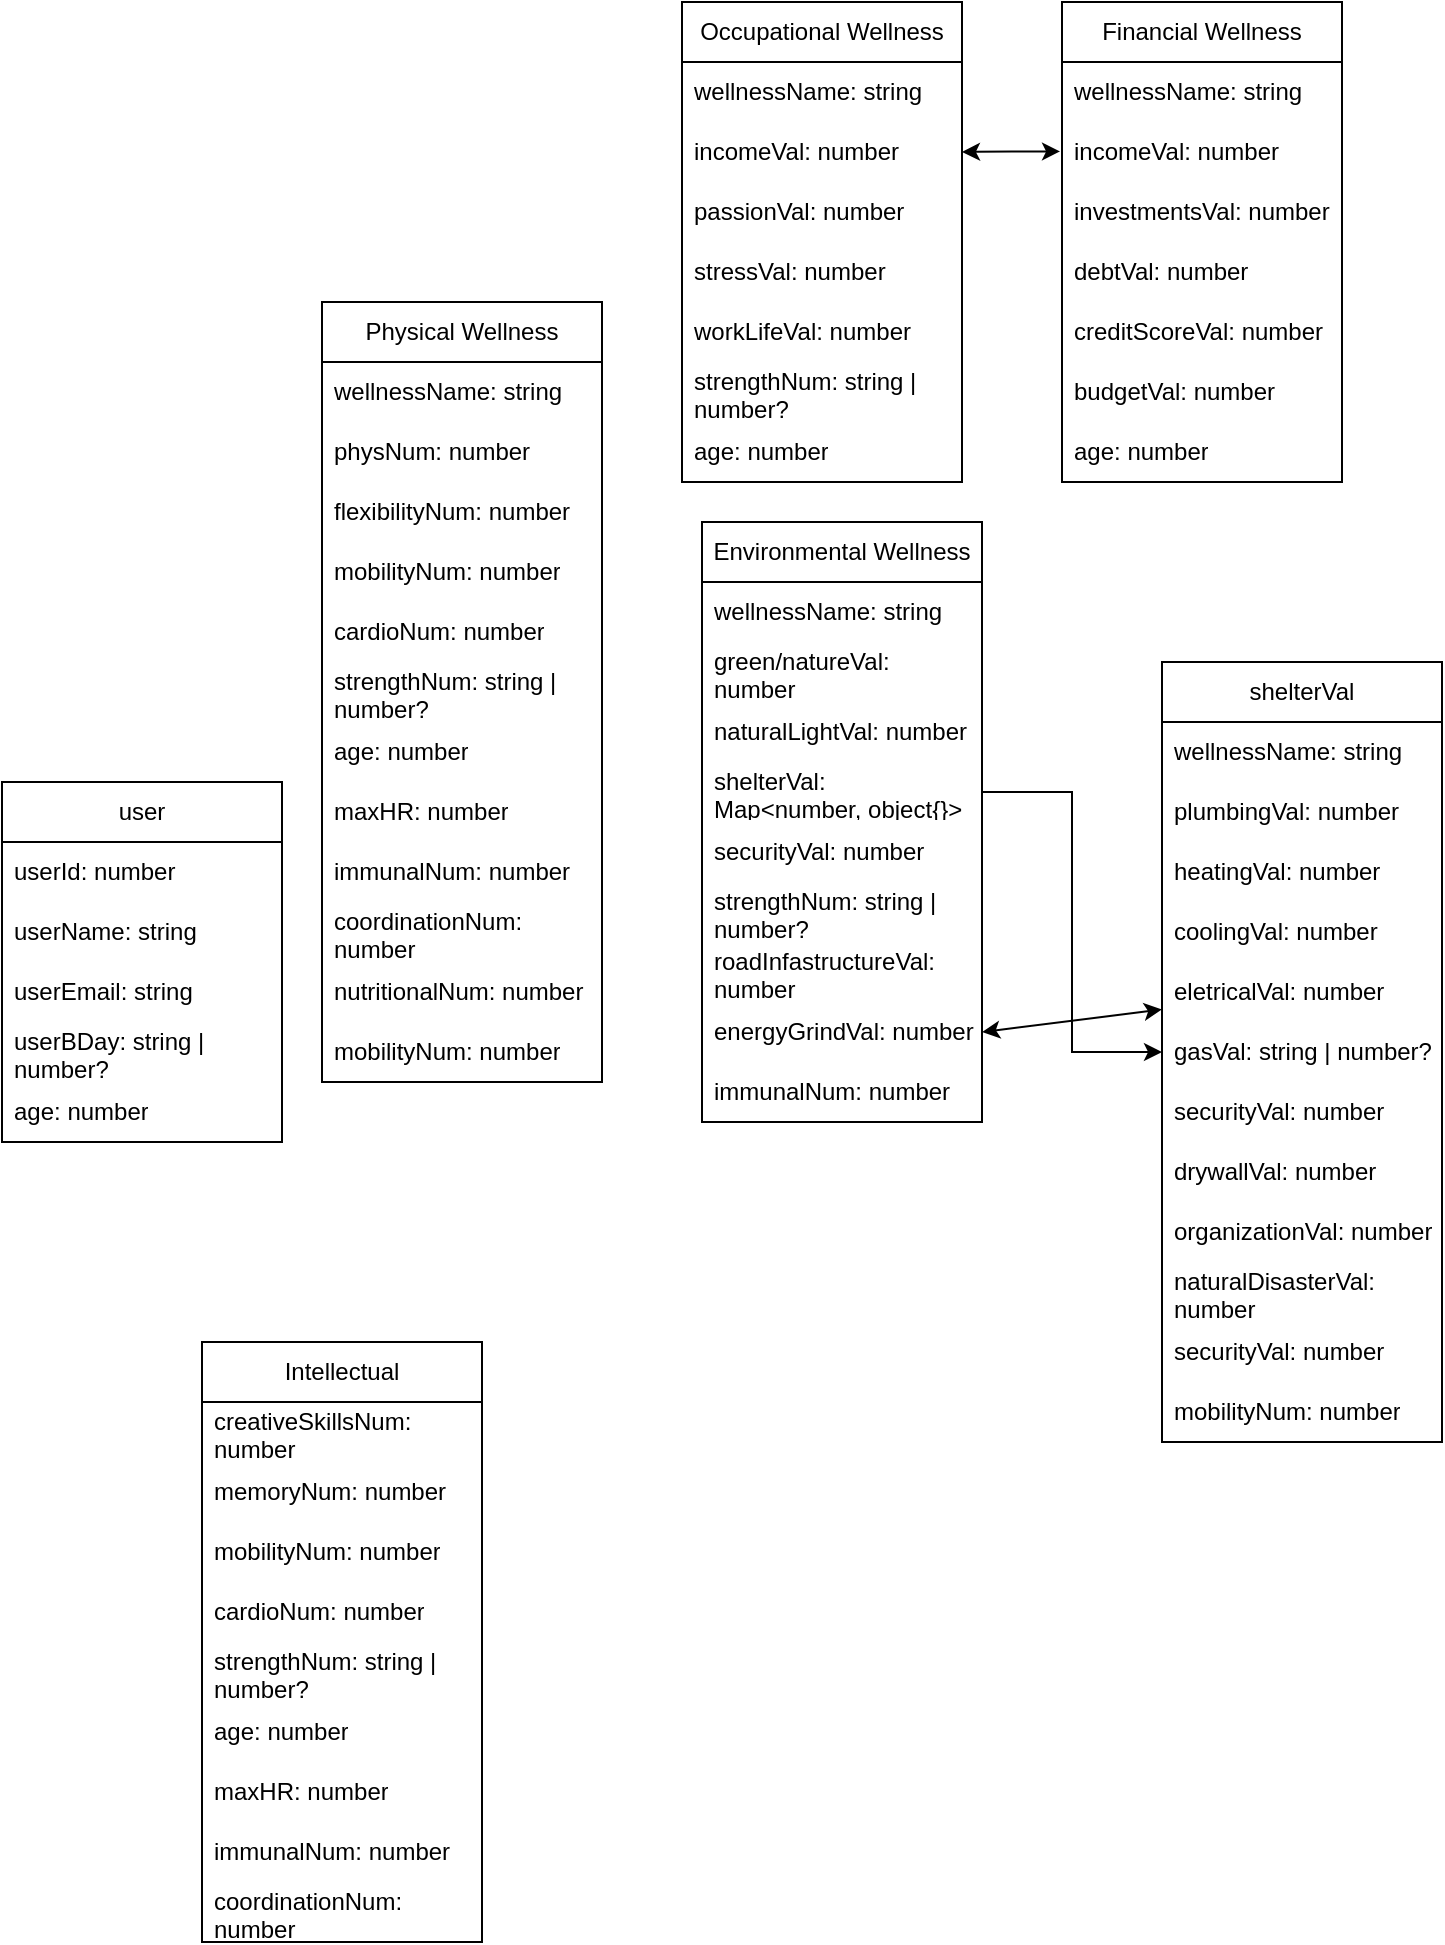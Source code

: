 <mxfile version="24.7.6">
  <diagram id="C5RBs43oDa-KdzZeNtuy" name="Page-1">
    <mxGraphModel dx="2312" dy="1825" grid="1" gridSize="10" guides="1" tooltips="1" connect="1" arrows="1" fold="1" page="1" pageScale="1" pageWidth="827" pageHeight="1169" math="0" shadow="0">
      <root>
        <mxCell id="WIyWlLk6GJQsqaUBKTNV-0" />
        <mxCell id="WIyWlLk6GJQsqaUBKTNV-1" parent="WIyWlLk6GJQsqaUBKTNV-0" />
        <mxCell id="BqTpPrDnq53905Jikg4y-0" value="user" style="swimlane;fontStyle=0;childLayout=stackLayout;horizontal=1;startSize=30;horizontalStack=0;resizeParent=1;resizeParentMax=0;resizeLast=0;collapsible=1;marginBottom=0;whiteSpace=wrap;html=1;" parent="WIyWlLk6GJQsqaUBKTNV-1" vertex="1">
          <mxGeometry x="-290" y="90" width="140" height="180" as="geometry" />
        </mxCell>
        <mxCell id="BqTpPrDnq53905Jikg4y-1" value="userId: number" style="text;strokeColor=none;fillColor=none;align=left;verticalAlign=middle;spacingLeft=4;spacingRight=4;overflow=hidden;points=[[0,0.5],[1,0.5]];portConstraint=eastwest;rotatable=0;whiteSpace=wrap;html=1;" parent="BqTpPrDnq53905Jikg4y-0" vertex="1">
          <mxGeometry y="30" width="140" height="30" as="geometry" />
        </mxCell>
        <mxCell id="BqTpPrDnq53905Jikg4y-2" value="userName: string" style="text;strokeColor=none;fillColor=none;align=left;verticalAlign=middle;spacingLeft=4;spacingRight=4;overflow=hidden;points=[[0,0.5],[1,0.5]];portConstraint=eastwest;rotatable=0;whiteSpace=wrap;html=1;" parent="BqTpPrDnq53905Jikg4y-0" vertex="1">
          <mxGeometry y="60" width="140" height="30" as="geometry" />
        </mxCell>
        <mxCell id="BqTpPrDnq53905Jikg4y-3" value="&lt;div&gt;userEmail: string&lt;/div&gt;" style="text;strokeColor=none;fillColor=none;align=left;verticalAlign=middle;spacingLeft=4;spacingRight=4;overflow=hidden;points=[[0,0.5],[1,0.5]];portConstraint=eastwest;rotatable=0;whiteSpace=wrap;html=1;" parent="BqTpPrDnq53905Jikg4y-0" vertex="1">
          <mxGeometry y="90" width="140" height="30" as="geometry" />
        </mxCell>
        <mxCell id="BqTpPrDnq53905Jikg4y-5" value="userBDay: string | number?" style="text;strokeColor=none;fillColor=none;align=left;verticalAlign=middle;spacingLeft=4;spacingRight=4;overflow=hidden;points=[[0,0.5],[1,0.5]];portConstraint=eastwest;rotatable=0;whiteSpace=wrap;html=1;" parent="BqTpPrDnq53905Jikg4y-0" vertex="1">
          <mxGeometry y="120" width="140" height="30" as="geometry" />
        </mxCell>
        <mxCell id="BqTpPrDnq53905Jikg4y-6" value="age: number" style="text;strokeColor=none;fillColor=none;align=left;verticalAlign=middle;spacingLeft=4;spacingRight=4;overflow=hidden;points=[[0,0.5],[1,0.5]];portConstraint=eastwest;rotatable=0;whiteSpace=wrap;html=1;" parent="BqTpPrDnq53905Jikg4y-0" vertex="1">
          <mxGeometry y="150" width="140" height="30" as="geometry" />
        </mxCell>
        <mxCell id="BqTpPrDnq53905Jikg4y-7" value="Physical Wellness" style="swimlane;fontStyle=0;childLayout=stackLayout;horizontal=1;startSize=30;horizontalStack=0;resizeParent=1;resizeParentMax=0;resizeLast=0;collapsible=1;marginBottom=0;whiteSpace=wrap;html=1;" parent="WIyWlLk6GJQsqaUBKTNV-1" vertex="1">
          <mxGeometry x="-130" y="-150" width="140" height="390" as="geometry" />
        </mxCell>
        <mxCell id="6KFlns4CSOXuZ9i_Zmg1-0" value="wellnessName: string" style="text;strokeColor=none;fillColor=none;align=left;verticalAlign=middle;spacingLeft=4;spacingRight=4;overflow=hidden;points=[[0,0.5],[1,0.5]];portConstraint=eastwest;rotatable=0;whiteSpace=wrap;html=1;" vertex="1" parent="BqTpPrDnq53905Jikg4y-7">
          <mxGeometry y="30" width="140" height="30" as="geometry" />
        </mxCell>
        <mxCell id="BqTpPrDnq53905Jikg4y-8" value="physNum: number" style="text;strokeColor=none;fillColor=none;align=left;verticalAlign=middle;spacingLeft=4;spacingRight=4;overflow=hidden;points=[[0,0.5],[1,0.5]];portConstraint=eastwest;rotatable=0;whiteSpace=wrap;html=1;" parent="BqTpPrDnq53905Jikg4y-7" vertex="1">
          <mxGeometry y="60" width="140" height="30" as="geometry" />
        </mxCell>
        <mxCell id="BqTpPrDnq53905Jikg4y-9" value="flexibilityNum: number" style="text;strokeColor=none;fillColor=none;align=left;verticalAlign=middle;spacingLeft=4;spacingRight=4;overflow=hidden;points=[[0,0.5],[1,0.5]];portConstraint=eastwest;rotatable=0;whiteSpace=wrap;html=1;" parent="BqTpPrDnq53905Jikg4y-7" vertex="1">
          <mxGeometry y="90" width="140" height="30" as="geometry" />
        </mxCell>
        <mxCell id="BqTpPrDnq53905Jikg4y-10" value="&lt;div&gt;mobilityNum: number&lt;br&gt;&lt;/div&gt;" style="text;strokeColor=none;fillColor=none;align=left;verticalAlign=middle;spacingLeft=4;spacingRight=4;overflow=hidden;points=[[0,0.5],[1,0.5]];portConstraint=eastwest;rotatable=0;whiteSpace=wrap;html=1;" parent="BqTpPrDnq53905Jikg4y-7" vertex="1">
          <mxGeometry y="120" width="140" height="30" as="geometry" />
        </mxCell>
        <mxCell id="BqTpPrDnq53905Jikg4y-11" value="cardioNum: number" style="text;strokeColor=none;fillColor=none;align=left;verticalAlign=middle;spacingLeft=4;spacingRight=4;overflow=hidden;points=[[0,0.5],[1,0.5]];portConstraint=eastwest;rotatable=0;whiteSpace=wrap;html=1;" parent="BqTpPrDnq53905Jikg4y-7" vertex="1">
          <mxGeometry y="150" width="140" height="30" as="geometry" />
        </mxCell>
        <mxCell id="BqTpPrDnq53905Jikg4y-12" value="strengthNum: string | number?" style="text;strokeColor=none;fillColor=none;align=left;verticalAlign=middle;spacingLeft=4;spacingRight=4;overflow=hidden;points=[[0,0.5],[1,0.5]];portConstraint=eastwest;rotatable=0;whiteSpace=wrap;html=1;" parent="BqTpPrDnq53905Jikg4y-7" vertex="1">
          <mxGeometry y="180" width="140" height="30" as="geometry" />
        </mxCell>
        <mxCell id="BqTpPrDnq53905Jikg4y-13" value="age: number" style="text;strokeColor=none;fillColor=none;align=left;verticalAlign=middle;spacingLeft=4;spacingRight=4;overflow=hidden;points=[[0,0.5],[1,0.5]];portConstraint=eastwest;rotatable=0;whiteSpace=wrap;html=1;" parent="BqTpPrDnq53905Jikg4y-7" vertex="1">
          <mxGeometry y="210" width="140" height="30" as="geometry" />
        </mxCell>
        <mxCell id="BqTpPrDnq53905Jikg4y-14" value="maxHR: number" style="text;strokeColor=none;fillColor=none;align=left;verticalAlign=middle;spacingLeft=4;spacingRight=4;overflow=hidden;points=[[0,0.5],[1,0.5]];portConstraint=eastwest;rotatable=0;whiteSpace=wrap;html=1;" parent="BqTpPrDnq53905Jikg4y-7" vertex="1">
          <mxGeometry y="240" width="140" height="30" as="geometry" />
        </mxCell>
        <mxCell id="BqTpPrDnq53905Jikg4y-15" value="immunalNum: number" style="text;strokeColor=none;fillColor=none;align=left;verticalAlign=middle;spacingLeft=4;spacingRight=4;overflow=hidden;points=[[0,0.5],[1,0.5]];portConstraint=eastwest;rotatable=0;whiteSpace=wrap;html=1;" parent="BqTpPrDnq53905Jikg4y-7" vertex="1">
          <mxGeometry y="270" width="140" height="30" as="geometry" />
        </mxCell>
        <mxCell id="BqTpPrDnq53905Jikg4y-16" value="coordinationNum: number" style="text;strokeColor=none;fillColor=none;align=left;verticalAlign=middle;spacingLeft=4;spacingRight=4;overflow=hidden;points=[[0,0.5],[1,0.5]];portConstraint=eastwest;rotatable=0;whiteSpace=wrap;html=1;" parent="BqTpPrDnq53905Jikg4y-7" vertex="1">
          <mxGeometry y="300" width="140" height="30" as="geometry" />
        </mxCell>
        <mxCell id="BqTpPrDnq53905Jikg4y-27" value="nutritionalNum: number" style="text;strokeColor=none;fillColor=none;align=left;verticalAlign=middle;spacingLeft=4;spacingRight=4;overflow=hidden;points=[[0,0.5],[1,0.5]];portConstraint=eastwest;rotatable=0;whiteSpace=wrap;html=1;" parent="BqTpPrDnq53905Jikg4y-7" vertex="1">
          <mxGeometry y="330" width="140" height="30" as="geometry" />
        </mxCell>
        <mxCell id="BqTpPrDnq53905Jikg4y-39" value="&lt;div&gt;mobilityNum: number&lt;br&gt;&lt;/div&gt;" style="text;strokeColor=none;fillColor=none;align=left;verticalAlign=middle;spacingLeft=4;spacingRight=4;overflow=hidden;points=[[0,0.5],[1,0.5]];portConstraint=eastwest;rotatable=0;whiteSpace=wrap;html=1;" parent="BqTpPrDnq53905Jikg4y-7" vertex="1">
          <mxGeometry y="360" width="140" height="30" as="geometry" />
        </mxCell>
        <mxCell id="BqTpPrDnq53905Jikg4y-17" value="Intellectual" style="swimlane;fontStyle=0;childLayout=stackLayout;horizontal=1;startSize=30;horizontalStack=0;resizeParent=1;resizeParentMax=0;resizeLast=0;collapsible=1;marginBottom=0;whiteSpace=wrap;html=1;" parent="WIyWlLk6GJQsqaUBKTNV-1" vertex="1">
          <mxGeometry x="-190" y="370" width="140" height="300" as="geometry" />
        </mxCell>
        <mxCell id="BqTpPrDnq53905Jikg4y-18" value="creativeSkillsNum: number" style="text;strokeColor=none;fillColor=none;align=left;verticalAlign=middle;spacingLeft=4;spacingRight=4;overflow=hidden;points=[[0,0.5],[1,0.5]];portConstraint=eastwest;rotatable=0;whiteSpace=wrap;html=1;" parent="BqTpPrDnq53905Jikg4y-17" vertex="1">
          <mxGeometry y="30" width="140" height="30" as="geometry" />
        </mxCell>
        <mxCell id="BqTpPrDnq53905Jikg4y-19" value="memoryNum: number" style="text;strokeColor=none;fillColor=none;align=left;verticalAlign=middle;spacingLeft=4;spacingRight=4;overflow=hidden;points=[[0,0.5],[1,0.5]];portConstraint=eastwest;rotatable=0;whiteSpace=wrap;html=1;" parent="BqTpPrDnq53905Jikg4y-17" vertex="1">
          <mxGeometry y="60" width="140" height="30" as="geometry" />
        </mxCell>
        <mxCell id="BqTpPrDnq53905Jikg4y-20" value="&lt;div&gt;mobilityNum: number&lt;br&gt;&lt;/div&gt;" style="text;strokeColor=none;fillColor=none;align=left;verticalAlign=middle;spacingLeft=4;spacingRight=4;overflow=hidden;points=[[0,0.5],[1,0.5]];portConstraint=eastwest;rotatable=0;whiteSpace=wrap;html=1;" parent="BqTpPrDnq53905Jikg4y-17" vertex="1">
          <mxGeometry y="90" width="140" height="30" as="geometry" />
        </mxCell>
        <mxCell id="BqTpPrDnq53905Jikg4y-21" value="cardioNum: number" style="text;strokeColor=none;fillColor=none;align=left;verticalAlign=middle;spacingLeft=4;spacingRight=4;overflow=hidden;points=[[0,0.5],[1,0.5]];portConstraint=eastwest;rotatable=0;whiteSpace=wrap;html=1;" parent="BqTpPrDnq53905Jikg4y-17" vertex="1">
          <mxGeometry y="120" width="140" height="30" as="geometry" />
        </mxCell>
        <mxCell id="BqTpPrDnq53905Jikg4y-22" value="strengthNum: string | number?" style="text;strokeColor=none;fillColor=none;align=left;verticalAlign=middle;spacingLeft=4;spacingRight=4;overflow=hidden;points=[[0,0.5],[1,0.5]];portConstraint=eastwest;rotatable=0;whiteSpace=wrap;html=1;" parent="BqTpPrDnq53905Jikg4y-17" vertex="1">
          <mxGeometry y="150" width="140" height="30" as="geometry" />
        </mxCell>
        <mxCell id="BqTpPrDnq53905Jikg4y-23" value="age: number" style="text;strokeColor=none;fillColor=none;align=left;verticalAlign=middle;spacingLeft=4;spacingRight=4;overflow=hidden;points=[[0,0.5],[1,0.5]];portConstraint=eastwest;rotatable=0;whiteSpace=wrap;html=1;" parent="BqTpPrDnq53905Jikg4y-17" vertex="1">
          <mxGeometry y="180" width="140" height="30" as="geometry" />
        </mxCell>
        <mxCell id="BqTpPrDnq53905Jikg4y-24" value="maxHR: number" style="text;strokeColor=none;fillColor=none;align=left;verticalAlign=middle;spacingLeft=4;spacingRight=4;overflow=hidden;points=[[0,0.5],[1,0.5]];portConstraint=eastwest;rotatable=0;whiteSpace=wrap;html=1;" parent="BqTpPrDnq53905Jikg4y-17" vertex="1">
          <mxGeometry y="210" width="140" height="30" as="geometry" />
        </mxCell>
        <mxCell id="BqTpPrDnq53905Jikg4y-25" value="immunalNum: number" style="text;strokeColor=none;fillColor=none;align=left;verticalAlign=middle;spacingLeft=4;spacingRight=4;overflow=hidden;points=[[0,0.5],[1,0.5]];portConstraint=eastwest;rotatable=0;whiteSpace=wrap;html=1;" parent="BqTpPrDnq53905Jikg4y-17" vertex="1">
          <mxGeometry y="240" width="140" height="30" as="geometry" />
        </mxCell>
        <mxCell id="BqTpPrDnq53905Jikg4y-26" value="coordinationNum: number" style="text;strokeColor=none;fillColor=none;align=left;verticalAlign=middle;spacingLeft=4;spacingRight=4;overflow=hidden;points=[[0,0.5],[1,0.5]];portConstraint=eastwest;rotatable=0;whiteSpace=wrap;html=1;" parent="BqTpPrDnq53905Jikg4y-17" vertex="1">
          <mxGeometry y="270" width="140" height="30" as="geometry" />
        </mxCell>
        <mxCell id="BqTpPrDnq53905Jikg4y-28" value="Occupational Wellness" style="swimlane;fontStyle=0;childLayout=stackLayout;horizontal=1;startSize=30;horizontalStack=0;resizeParent=1;resizeParentMax=0;resizeLast=0;collapsible=1;marginBottom=0;whiteSpace=wrap;html=1;" parent="WIyWlLk6GJQsqaUBKTNV-1" vertex="1">
          <mxGeometry x="50" y="-300" width="140" height="240" as="geometry" />
        </mxCell>
        <mxCell id="BqTpPrDnq53905Jikg4y-29" value="wellnessName: string" style="text;strokeColor=none;fillColor=none;align=left;verticalAlign=middle;spacingLeft=4;spacingRight=4;overflow=hidden;points=[[0,0.5],[1,0.5]];portConstraint=eastwest;rotatable=0;whiteSpace=wrap;html=1;" parent="BqTpPrDnq53905Jikg4y-28" vertex="1">
          <mxGeometry y="30" width="140" height="30" as="geometry" />
        </mxCell>
        <mxCell id="6KFlns4CSOXuZ9i_Zmg1-1" value="incomeVal: number" style="text;strokeColor=none;fillColor=none;align=left;verticalAlign=middle;spacingLeft=4;spacingRight=4;overflow=hidden;points=[[0,0.5],[1,0.5]];portConstraint=eastwest;rotatable=0;whiteSpace=wrap;html=1;" vertex="1" parent="BqTpPrDnq53905Jikg4y-28">
          <mxGeometry y="60" width="140" height="30" as="geometry" />
        </mxCell>
        <mxCell id="BqTpPrDnq53905Jikg4y-30" value="passionVal: number" style="text;strokeColor=none;fillColor=none;align=left;verticalAlign=middle;spacingLeft=4;spacingRight=4;overflow=hidden;points=[[0,0.5],[1,0.5]];portConstraint=eastwest;rotatable=0;whiteSpace=wrap;html=1;" parent="BqTpPrDnq53905Jikg4y-28" vertex="1">
          <mxGeometry y="90" width="140" height="30" as="geometry" />
        </mxCell>
        <mxCell id="BqTpPrDnq53905Jikg4y-31" value="&lt;div&gt;stressVal: number&lt;br&gt;&lt;/div&gt;" style="text;strokeColor=none;fillColor=none;align=left;verticalAlign=middle;spacingLeft=4;spacingRight=4;overflow=hidden;points=[[0,0.5],[1,0.5]];portConstraint=eastwest;rotatable=0;whiteSpace=wrap;html=1;" parent="BqTpPrDnq53905Jikg4y-28" vertex="1">
          <mxGeometry y="120" width="140" height="30" as="geometry" />
        </mxCell>
        <mxCell id="BqTpPrDnq53905Jikg4y-32" value="workLifeVal: number" style="text;strokeColor=none;fillColor=none;align=left;verticalAlign=middle;spacingLeft=4;spacingRight=4;overflow=hidden;points=[[0,0.5],[1,0.5]];portConstraint=eastwest;rotatable=0;whiteSpace=wrap;html=1;" parent="BqTpPrDnq53905Jikg4y-28" vertex="1">
          <mxGeometry y="150" width="140" height="30" as="geometry" />
        </mxCell>
        <mxCell id="BqTpPrDnq53905Jikg4y-33" value="strengthNum: string | number?" style="text;strokeColor=none;fillColor=none;align=left;verticalAlign=middle;spacingLeft=4;spacingRight=4;overflow=hidden;points=[[0,0.5],[1,0.5]];portConstraint=eastwest;rotatable=0;whiteSpace=wrap;html=1;" parent="BqTpPrDnq53905Jikg4y-28" vertex="1">
          <mxGeometry y="180" width="140" height="30" as="geometry" />
        </mxCell>
        <mxCell id="BqTpPrDnq53905Jikg4y-34" value="age: number" style="text;strokeColor=none;fillColor=none;align=left;verticalAlign=middle;spacingLeft=4;spacingRight=4;overflow=hidden;points=[[0,0.5],[1,0.5]];portConstraint=eastwest;rotatable=0;whiteSpace=wrap;html=1;" parent="BqTpPrDnq53905Jikg4y-28" vertex="1">
          <mxGeometry y="210" width="140" height="30" as="geometry" />
        </mxCell>
        <mxCell id="BqTpPrDnq53905Jikg4y-41" value="shelterVal" style="swimlane;fontStyle=0;childLayout=stackLayout;horizontal=1;startSize=30;horizontalStack=0;resizeParent=1;resizeParentMax=0;resizeLast=0;collapsible=1;marginBottom=0;whiteSpace=wrap;html=1;" parent="WIyWlLk6GJQsqaUBKTNV-1" vertex="1">
          <mxGeometry x="290" y="30" width="140" height="390" as="geometry" />
        </mxCell>
        <mxCell id="BqTpPrDnq53905Jikg4y-42" value="wellnessName: string" style="text;strokeColor=none;fillColor=none;align=left;verticalAlign=middle;spacingLeft=4;spacingRight=4;overflow=hidden;points=[[0,0.5],[1,0.5]];portConstraint=eastwest;rotatable=0;whiteSpace=wrap;html=1;" parent="BqTpPrDnq53905Jikg4y-41" vertex="1">
          <mxGeometry y="30" width="140" height="30" as="geometry" />
        </mxCell>
        <mxCell id="6KFlns4CSOXuZ9i_Zmg1-6" value="plumbingVal: number" style="text;strokeColor=none;fillColor=none;align=left;verticalAlign=middle;spacingLeft=4;spacingRight=4;overflow=hidden;points=[[0,0.5],[1,0.5]];portConstraint=eastwest;rotatable=0;whiteSpace=wrap;html=1;" vertex="1" parent="BqTpPrDnq53905Jikg4y-41">
          <mxGeometry y="60" width="140" height="30" as="geometry" />
        </mxCell>
        <mxCell id="BqTpPrDnq53905Jikg4y-43" value="heatingVal: number" style="text;strokeColor=none;fillColor=none;align=left;verticalAlign=middle;spacingLeft=4;spacingRight=4;overflow=hidden;points=[[0,0.5],[1,0.5]];portConstraint=eastwest;rotatable=0;whiteSpace=wrap;html=1;" parent="BqTpPrDnq53905Jikg4y-41" vertex="1">
          <mxGeometry y="90" width="140" height="30" as="geometry" />
        </mxCell>
        <mxCell id="BqTpPrDnq53905Jikg4y-44" value="&lt;div&gt;coolingVal: number&lt;br&gt;&lt;/div&gt;" style="text;strokeColor=none;fillColor=none;align=left;verticalAlign=middle;spacingLeft=4;spacingRight=4;overflow=hidden;points=[[0,0.5],[1,0.5]];portConstraint=eastwest;rotatable=0;whiteSpace=wrap;html=1;" parent="BqTpPrDnq53905Jikg4y-41" vertex="1">
          <mxGeometry y="120" width="140" height="30" as="geometry" />
        </mxCell>
        <mxCell id="BqTpPrDnq53905Jikg4y-45" value="eletricalVal: number" style="text;strokeColor=none;fillColor=none;align=left;verticalAlign=middle;spacingLeft=4;spacingRight=4;overflow=hidden;points=[[0,0.5],[1,0.5]];portConstraint=eastwest;rotatable=0;whiteSpace=wrap;html=1;" parent="BqTpPrDnq53905Jikg4y-41" vertex="1">
          <mxGeometry y="150" width="140" height="30" as="geometry" />
        </mxCell>
        <mxCell id="BqTpPrDnq53905Jikg4y-46" value="gasVal: string | number?" style="text;strokeColor=none;fillColor=none;align=left;verticalAlign=middle;spacingLeft=4;spacingRight=4;overflow=hidden;points=[[0,0.5],[1,0.5]];portConstraint=eastwest;rotatable=0;whiteSpace=wrap;html=1;" parent="BqTpPrDnq53905Jikg4y-41" vertex="1">
          <mxGeometry y="180" width="140" height="30" as="geometry" />
        </mxCell>
        <mxCell id="BqTpPrDnq53905Jikg4y-47" value="securityVal: number" style="text;strokeColor=none;fillColor=none;align=left;verticalAlign=middle;spacingLeft=4;spacingRight=4;overflow=hidden;points=[[0,0.5],[1,0.5]];portConstraint=eastwest;rotatable=0;whiteSpace=wrap;html=1;" parent="BqTpPrDnq53905Jikg4y-41" vertex="1">
          <mxGeometry y="210" width="140" height="30" as="geometry" />
        </mxCell>
        <mxCell id="BqTpPrDnq53905Jikg4y-48" value="drywallVal: number" style="text;strokeColor=none;fillColor=none;align=left;verticalAlign=middle;spacingLeft=4;spacingRight=4;overflow=hidden;points=[[0,0.5],[1,0.5]];portConstraint=eastwest;rotatable=0;whiteSpace=wrap;html=1;" parent="BqTpPrDnq53905Jikg4y-41" vertex="1">
          <mxGeometry y="240" width="140" height="30" as="geometry" />
        </mxCell>
        <mxCell id="BqTpPrDnq53905Jikg4y-49" value="organizationVal: number" style="text;strokeColor=none;fillColor=none;align=left;verticalAlign=middle;spacingLeft=4;spacingRight=4;overflow=hidden;points=[[0,0.5],[1,0.5]];portConstraint=eastwest;rotatable=0;whiteSpace=wrap;html=1;" parent="BqTpPrDnq53905Jikg4y-41" vertex="1">
          <mxGeometry y="270" width="140" height="30" as="geometry" />
        </mxCell>
        <mxCell id="BqTpPrDnq53905Jikg4y-50" value="naturalDisasterVal: number" style="text;strokeColor=none;fillColor=none;align=left;verticalAlign=middle;spacingLeft=4;spacingRight=4;overflow=hidden;points=[[0,0.5],[1,0.5]];portConstraint=eastwest;rotatable=0;whiteSpace=wrap;html=1;" parent="BqTpPrDnq53905Jikg4y-41" vertex="1">
          <mxGeometry y="300" width="140" height="30" as="geometry" />
        </mxCell>
        <mxCell id="BqTpPrDnq53905Jikg4y-51" value="securityVal: number" style="text;strokeColor=none;fillColor=none;align=left;verticalAlign=middle;spacingLeft=4;spacingRight=4;overflow=hidden;points=[[0,0.5],[1,0.5]];portConstraint=eastwest;rotatable=0;whiteSpace=wrap;html=1;" parent="BqTpPrDnq53905Jikg4y-41" vertex="1">
          <mxGeometry y="330" width="140" height="30" as="geometry" />
        </mxCell>
        <mxCell id="BqTpPrDnq53905Jikg4y-52" value="&lt;div&gt;mobilityNum: number&lt;br&gt;&lt;/div&gt;" style="text;strokeColor=none;fillColor=none;align=left;verticalAlign=middle;spacingLeft=4;spacingRight=4;overflow=hidden;points=[[0,0.5],[1,0.5]];portConstraint=eastwest;rotatable=0;whiteSpace=wrap;html=1;" parent="BqTpPrDnq53905Jikg4y-41" vertex="1">
          <mxGeometry y="360" width="140" height="30" as="geometry" />
        </mxCell>
        <mxCell id="BqTpPrDnq53905Jikg4y-53" value="Environmental Wellness" style="swimlane;fontStyle=0;childLayout=stackLayout;horizontal=1;startSize=30;horizontalStack=0;resizeParent=1;resizeParentMax=0;resizeLast=0;collapsible=1;marginBottom=0;whiteSpace=wrap;html=1;" parent="WIyWlLk6GJQsqaUBKTNV-1" vertex="1">
          <mxGeometry x="60" y="-40" width="140" height="300" as="geometry" />
        </mxCell>
        <mxCell id="BqTpPrDnq53905Jikg4y-54" value="wellnessName: string" style="text;strokeColor=none;fillColor=none;align=left;verticalAlign=middle;spacingLeft=4;spacingRight=4;overflow=hidden;points=[[0,0.5],[1,0.5]];portConstraint=eastwest;rotatable=0;whiteSpace=wrap;html=1;" parent="BqTpPrDnq53905Jikg4y-53" vertex="1">
          <mxGeometry y="30" width="140" height="30" as="geometry" />
        </mxCell>
        <mxCell id="6KFlns4CSOXuZ9i_Zmg1-5" value="green/natureVal: number" style="text;strokeColor=none;fillColor=none;align=left;verticalAlign=middle;spacingLeft=4;spacingRight=4;overflow=hidden;points=[[0,0.5],[1,0.5]];portConstraint=eastwest;rotatable=0;whiteSpace=wrap;html=1;" vertex="1" parent="BqTpPrDnq53905Jikg4y-53">
          <mxGeometry y="60" width="140" height="30" as="geometry" />
        </mxCell>
        <mxCell id="BqTpPrDnq53905Jikg4y-55" value="naturalLightVal: number" style="text;strokeColor=none;fillColor=none;align=left;verticalAlign=middle;spacingLeft=4;spacingRight=4;overflow=hidden;points=[[0,0.5],[1,0.5]];portConstraint=eastwest;rotatable=0;whiteSpace=wrap;html=1;" parent="BqTpPrDnq53905Jikg4y-53" vertex="1">
          <mxGeometry y="90" width="140" height="30" as="geometry" />
        </mxCell>
        <mxCell id="BqTpPrDnq53905Jikg4y-56" value="&lt;div&gt;shelterVal: Map&amp;lt;number, object{}&amp;gt;&lt;br&gt;&lt;/div&gt;" style="text;strokeColor=none;fillColor=none;align=left;verticalAlign=middle;spacingLeft=4;spacingRight=4;overflow=hidden;points=[[0,0.5],[1,0.5]];portConstraint=eastwest;rotatable=0;whiteSpace=wrap;html=1;" parent="BqTpPrDnq53905Jikg4y-53" vertex="1">
          <mxGeometry y="120" width="140" height="30" as="geometry" />
        </mxCell>
        <mxCell id="BqTpPrDnq53905Jikg4y-57" value="securityVal: number" style="text;strokeColor=none;fillColor=none;align=left;verticalAlign=middle;spacingLeft=4;spacingRight=4;overflow=hidden;points=[[0,0.5],[1,0.5]];portConstraint=eastwest;rotatable=0;whiteSpace=wrap;html=1;" parent="BqTpPrDnq53905Jikg4y-53" vertex="1">
          <mxGeometry y="150" width="140" height="30" as="geometry" />
        </mxCell>
        <mxCell id="BqTpPrDnq53905Jikg4y-58" value="strengthNum: string | number?" style="text;strokeColor=none;fillColor=none;align=left;verticalAlign=middle;spacingLeft=4;spacingRight=4;overflow=hidden;points=[[0,0.5],[1,0.5]];portConstraint=eastwest;rotatable=0;whiteSpace=wrap;html=1;" parent="BqTpPrDnq53905Jikg4y-53" vertex="1">
          <mxGeometry y="180" width="140" height="30" as="geometry" />
        </mxCell>
        <mxCell id="BqTpPrDnq53905Jikg4y-59" value="roadInfastructureVal: number" style="text;strokeColor=none;fillColor=none;align=left;verticalAlign=middle;spacingLeft=4;spacingRight=4;overflow=hidden;points=[[0,0.5],[1,0.5]];portConstraint=eastwest;rotatable=0;whiteSpace=wrap;html=1;" parent="BqTpPrDnq53905Jikg4y-53" vertex="1">
          <mxGeometry y="210" width="140" height="30" as="geometry" />
        </mxCell>
        <mxCell id="BqTpPrDnq53905Jikg4y-60" value="energyGrindVal: number" style="text;strokeColor=none;fillColor=none;align=left;verticalAlign=middle;spacingLeft=4;spacingRight=4;overflow=hidden;points=[[0,0.5],[1,0.5]];portConstraint=eastwest;rotatable=0;whiteSpace=wrap;html=1;" parent="BqTpPrDnq53905Jikg4y-53" vertex="1">
          <mxGeometry y="240" width="140" height="30" as="geometry" />
        </mxCell>
        <mxCell id="BqTpPrDnq53905Jikg4y-61" value="immunalNum: number" style="text;strokeColor=none;fillColor=none;align=left;verticalAlign=middle;spacingLeft=4;spacingRight=4;overflow=hidden;points=[[0,0.5],[1,0.5]];portConstraint=eastwest;rotatable=0;whiteSpace=wrap;html=1;" parent="BqTpPrDnq53905Jikg4y-53" vertex="1">
          <mxGeometry y="270" width="140" height="30" as="geometry" />
        </mxCell>
        <mxCell id="BqTpPrDnq53905Jikg4y-65" style="edgeStyle=orthogonalEdgeStyle;rounded=0;orthogonalLoop=1;jettySize=auto;html=1;" parent="WIyWlLk6GJQsqaUBKTNV-1" source="BqTpPrDnq53905Jikg4y-56" target="BqTpPrDnq53905Jikg4y-41" edge="1">
          <mxGeometry relative="1" as="geometry">
            <mxPoint x="570" y="90" as="targetPoint" />
          </mxGeometry>
        </mxCell>
        <mxCell id="BqTpPrDnq53905Jikg4y-69" style="rounded=0;orthogonalLoop=1;jettySize=auto;html=1;exitX=1;exitY=0.5;exitDx=0;exitDy=0;startArrow=classic;startFill=1;" parent="WIyWlLk6GJQsqaUBKTNV-1" source="BqTpPrDnq53905Jikg4y-60" target="BqTpPrDnq53905Jikg4y-45" edge="1">
          <mxGeometry relative="1" as="geometry" />
        </mxCell>
        <mxCell id="BqTpPrDnq53905Jikg4y-70" value="Financial Wellness" style="swimlane;fontStyle=0;childLayout=stackLayout;horizontal=1;startSize=30;horizontalStack=0;resizeParent=1;resizeParentMax=0;resizeLast=0;collapsible=1;marginBottom=0;whiteSpace=wrap;html=1;" parent="WIyWlLk6GJQsqaUBKTNV-1" vertex="1">
          <mxGeometry x="240" y="-300" width="140" height="240" as="geometry" />
        </mxCell>
        <mxCell id="BqTpPrDnq53905Jikg4y-71" value="wellnessName: string" style="text;strokeColor=none;fillColor=none;align=left;verticalAlign=middle;spacingLeft=4;spacingRight=4;overflow=hidden;points=[[0,0.5],[1,0.5]];portConstraint=eastwest;rotatable=0;whiteSpace=wrap;html=1;" parent="BqTpPrDnq53905Jikg4y-70" vertex="1">
          <mxGeometry y="30" width="140" height="30" as="geometry" />
        </mxCell>
        <mxCell id="6KFlns4CSOXuZ9i_Zmg1-3" value="incomeVal: number" style="text;strokeColor=none;fillColor=none;align=left;verticalAlign=middle;spacingLeft=4;spacingRight=4;overflow=hidden;points=[[0,0.5],[1,0.5]];portConstraint=eastwest;rotatable=0;whiteSpace=wrap;html=1;" vertex="1" parent="BqTpPrDnq53905Jikg4y-70">
          <mxGeometry y="60" width="140" height="30" as="geometry" />
        </mxCell>
        <mxCell id="BqTpPrDnq53905Jikg4y-72" value="investmentsVal: number" style="text;strokeColor=none;fillColor=none;align=left;verticalAlign=middle;spacingLeft=4;spacingRight=4;overflow=hidden;points=[[0,0.5],[1,0.5]];portConstraint=eastwest;rotatable=0;whiteSpace=wrap;html=1;" parent="BqTpPrDnq53905Jikg4y-70" vertex="1">
          <mxGeometry y="90" width="140" height="30" as="geometry" />
        </mxCell>
        <mxCell id="BqTpPrDnq53905Jikg4y-73" value="&lt;div&gt;debtVal: number&lt;br&gt;&lt;/div&gt;" style="text;strokeColor=none;fillColor=none;align=left;verticalAlign=middle;spacingLeft=4;spacingRight=4;overflow=hidden;points=[[0,0.5],[1,0.5]];portConstraint=eastwest;rotatable=0;whiteSpace=wrap;html=1;" parent="BqTpPrDnq53905Jikg4y-70" vertex="1">
          <mxGeometry y="120" width="140" height="30" as="geometry" />
        </mxCell>
        <mxCell id="BqTpPrDnq53905Jikg4y-74" value="creditScoreVal: number" style="text;strokeColor=none;fillColor=none;align=left;verticalAlign=middle;spacingLeft=4;spacingRight=4;overflow=hidden;points=[[0,0.5],[1,0.5]];portConstraint=eastwest;rotatable=0;whiteSpace=wrap;html=1;" parent="BqTpPrDnq53905Jikg4y-70" vertex="1">
          <mxGeometry y="150" width="140" height="30" as="geometry" />
        </mxCell>
        <mxCell id="BqTpPrDnq53905Jikg4y-75" value="budgetVal: number" style="text;strokeColor=none;fillColor=none;align=left;verticalAlign=middle;spacingLeft=4;spacingRight=4;overflow=hidden;points=[[0,0.5],[1,0.5]];portConstraint=eastwest;rotatable=0;whiteSpace=wrap;html=1;" parent="BqTpPrDnq53905Jikg4y-70" vertex="1">
          <mxGeometry y="180" width="140" height="30" as="geometry" />
        </mxCell>
        <mxCell id="BqTpPrDnq53905Jikg4y-76" value="age: number" style="text;strokeColor=none;fillColor=none;align=left;verticalAlign=middle;spacingLeft=4;spacingRight=4;overflow=hidden;points=[[0,0.5],[1,0.5]];portConstraint=eastwest;rotatable=0;whiteSpace=wrap;html=1;" parent="BqTpPrDnq53905Jikg4y-70" vertex="1">
          <mxGeometry y="210" width="140" height="30" as="geometry" />
        </mxCell>
        <mxCell id="BqTpPrDnq53905Jikg4y-77" style="edgeStyle=orthogonalEdgeStyle;rounded=0;orthogonalLoop=1;jettySize=auto;html=1;exitX=-0.007;exitY=0.491;exitDx=0;exitDy=0;entryX=1;entryY=0.5;entryDx=0;entryDy=0;startArrow=classic;startFill=1;exitPerimeter=0;" parent="WIyWlLk6GJQsqaUBKTNV-1" source="6KFlns4CSOXuZ9i_Zmg1-3" target="6KFlns4CSOXuZ9i_Zmg1-1" edge="1">
          <mxGeometry relative="1" as="geometry" />
        </mxCell>
      </root>
    </mxGraphModel>
  </diagram>
</mxfile>

